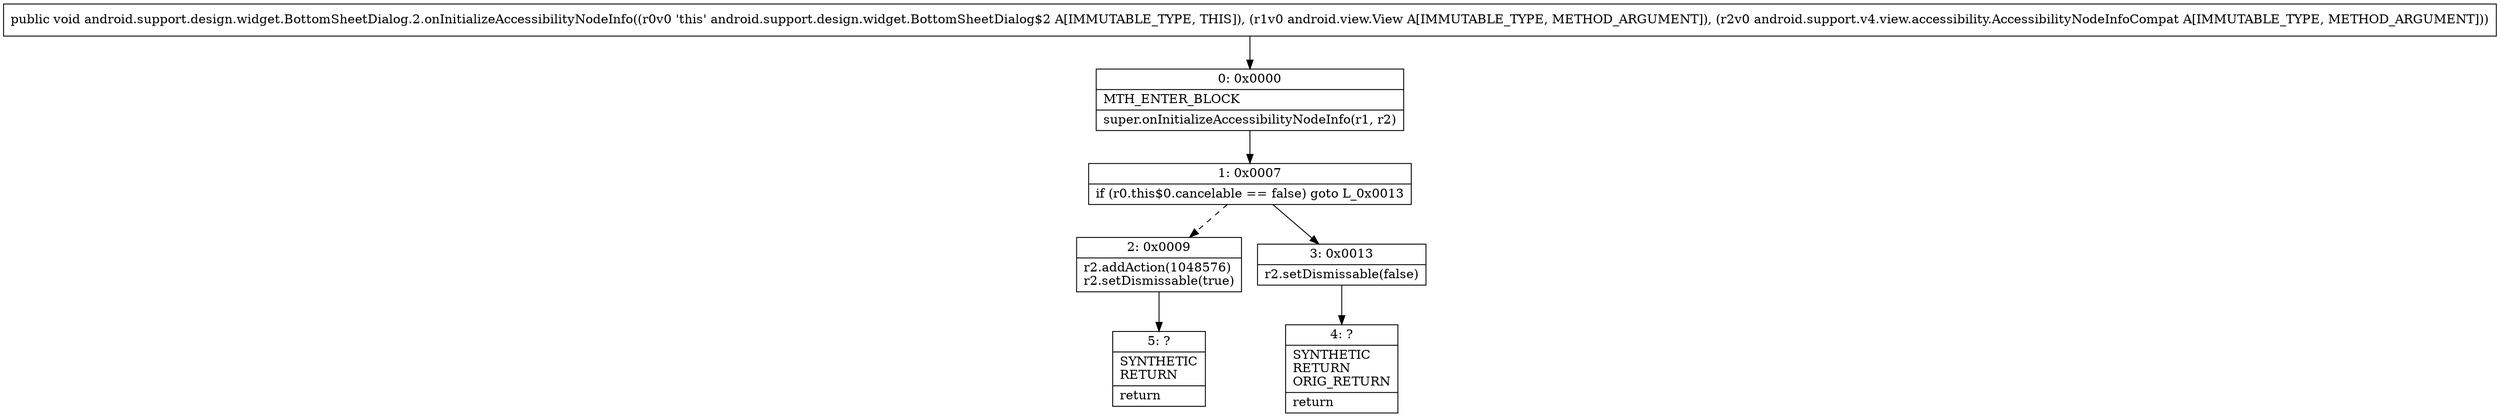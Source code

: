 digraph "CFG forandroid.support.design.widget.BottomSheetDialog.2.onInitializeAccessibilityNodeInfo(Landroid\/view\/View;Landroid\/support\/v4\/view\/accessibility\/AccessibilityNodeInfoCompat;)V" {
Node_0 [shape=record,label="{0\:\ 0x0000|MTH_ENTER_BLOCK\l|super.onInitializeAccessibilityNodeInfo(r1, r2)\l}"];
Node_1 [shape=record,label="{1\:\ 0x0007|if (r0.this$0.cancelable == false) goto L_0x0013\l}"];
Node_2 [shape=record,label="{2\:\ 0x0009|r2.addAction(1048576)\lr2.setDismissable(true)\l}"];
Node_3 [shape=record,label="{3\:\ 0x0013|r2.setDismissable(false)\l}"];
Node_4 [shape=record,label="{4\:\ ?|SYNTHETIC\lRETURN\lORIG_RETURN\l|return\l}"];
Node_5 [shape=record,label="{5\:\ ?|SYNTHETIC\lRETURN\l|return\l}"];
MethodNode[shape=record,label="{public void android.support.design.widget.BottomSheetDialog.2.onInitializeAccessibilityNodeInfo((r0v0 'this' android.support.design.widget.BottomSheetDialog$2 A[IMMUTABLE_TYPE, THIS]), (r1v0 android.view.View A[IMMUTABLE_TYPE, METHOD_ARGUMENT]), (r2v0 android.support.v4.view.accessibility.AccessibilityNodeInfoCompat A[IMMUTABLE_TYPE, METHOD_ARGUMENT])) }"];
MethodNode -> Node_0;
Node_0 -> Node_1;
Node_1 -> Node_2[style=dashed];
Node_1 -> Node_3;
Node_2 -> Node_5;
Node_3 -> Node_4;
}

